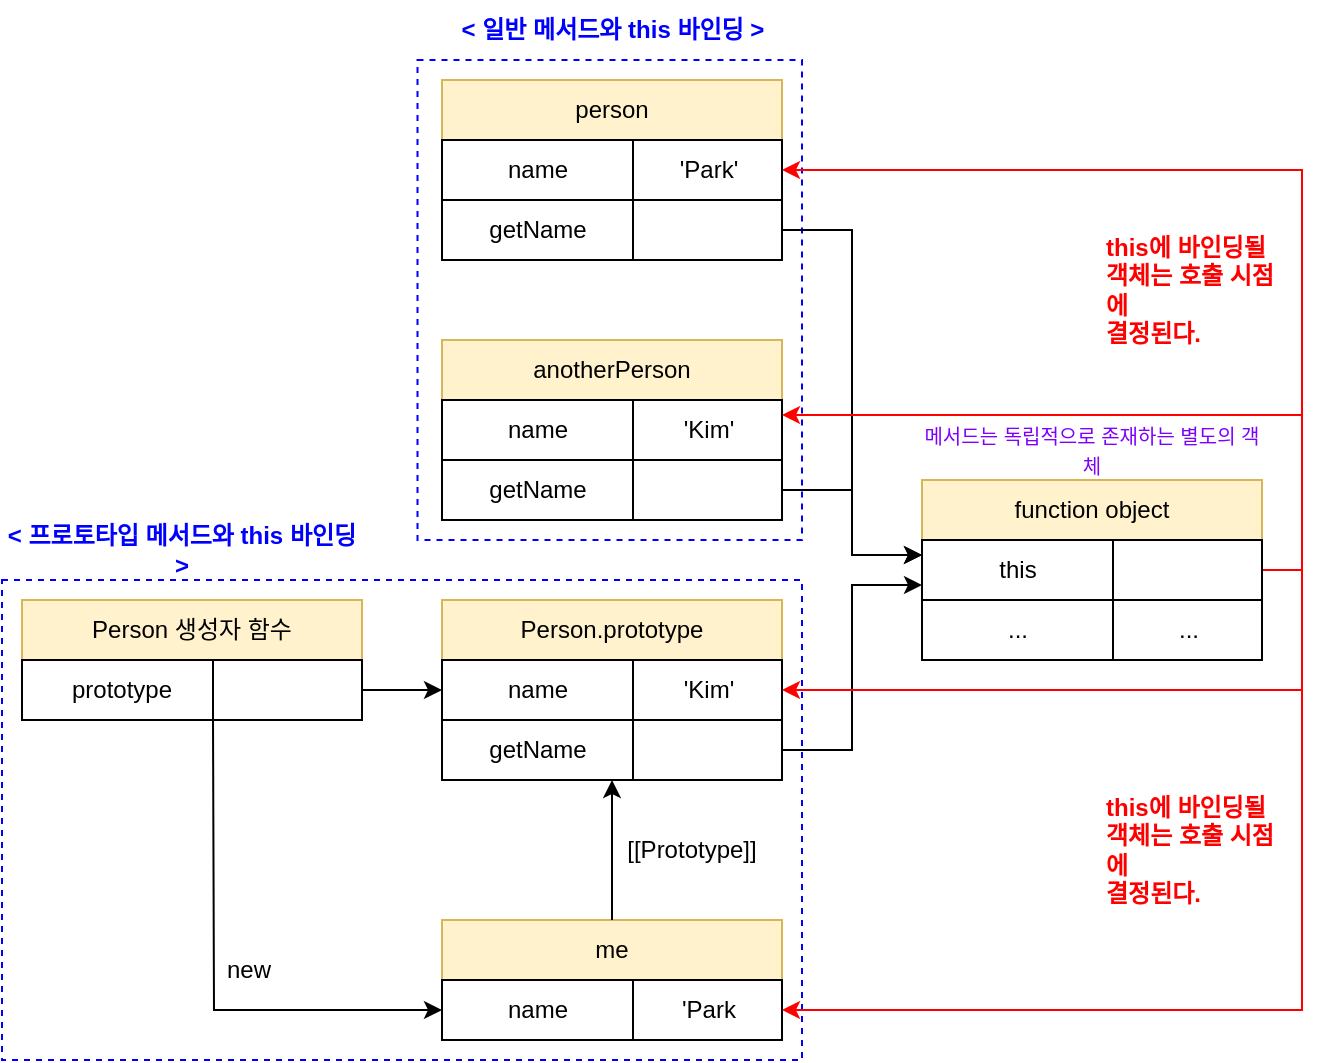 <mxfile version="18.0.1" type="device"><diagram id="erVF9D9u71Z3lUyXBbeb" name="페이지-1"><mxGraphModel dx="683" dy="439" grid="1" gridSize="10" guides="1" tooltips="1" connect="1" arrows="1" fold="1" page="1" pageScale="1" pageWidth="827" pageHeight="1169" math="0" shadow="0"><root><mxCell id="0"/><mxCell id="1" parent="0"/><mxCell id="vSHgcHnMcF6BOCAvZ1Px-53" value="" style="rounded=0;whiteSpace=wrap;html=1;fontColor=#FF0000;dashed=1;strokeColor=#0000FF;" vertex="1" parent="1"><mxGeometry x="100" y="510" width="400" height="240" as="geometry"/></mxCell><mxCell id="vSHgcHnMcF6BOCAvZ1Px-47" value="" style="rounded=0;whiteSpace=wrap;html=1;fontColor=#FF0000;dashed=1;strokeColor=#0000FF;" vertex="1" parent="1"><mxGeometry x="307.75" y="250" width="192.25" height="240" as="geometry"/></mxCell><mxCell id="vSHgcHnMcF6BOCAvZ1Px-1" value="Person 생성자 함수" style="rounded=0;whiteSpace=wrap;html=1;fillColor=#fff2cc;strokeColor=#d6b656;" vertex="1" parent="1"><mxGeometry x="110" y="520" width="170" height="30" as="geometry"/></mxCell><mxCell id="vSHgcHnMcF6BOCAvZ1Px-2" value="prototype" style="rounded=0;whiteSpace=wrap;html=1;" vertex="1" parent="1"><mxGeometry x="110" y="550" width="100" height="30" as="geometry"/></mxCell><mxCell id="vSHgcHnMcF6BOCAvZ1Px-3" value="" style="rounded=0;whiteSpace=wrap;html=1;" vertex="1" parent="1"><mxGeometry x="205.5" y="550" width="74.5" height="30" as="geometry"/></mxCell><mxCell id="vSHgcHnMcF6BOCAvZ1Px-4" value="Person.prototype" style="rounded=0;whiteSpace=wrap;html=1;fillColor=#fff2cc;strokeColor=#d6b656;" vertex="1" parent="1"><mxGeometry x="320" y="520" width="170" height="30" as="geometry"/></mxCell><mxCell id="vSHgcHnMcF6BOCAvZ1Px-5" value="name" style="rounded=0;whiteSpace=wrap;html=1;" vertex="1" parent="1"><mxGeometry x="320" y="550" width="95.5" height="30" as="geometry"/></mxCell><mxCell id="vSHgcHnMcF6BOCAvZ1Px-6" value="'Kim'" style="rounded=0;whiteSpace=wrap;html=1;" vertex="1" parent="1"><mxGeometry x="415.5" y="550" width="74.5" height="30" as="geometry"/></mxCell><mxCell id="vSHgcHnMcF6BOCAvZ1Px-7" value="me" style="rounded=0;whiteSpace=wrap;html=1;fillColor=#fff2cc;strokeColor=#d6b656;" vertex="1" parent="1"><mxGeometry x="320" y="680" width="170" height="30" as="geometry"/></mxCell><mxCell id="vSHgcHnMcF6BOCAvZ1Px-8" value="name" style="rounded=0;whiteSpace=wrap;html=1;" vertex="1" parent="1"><mxGeometry x="320" y="710" width="95.5" height="30" as="geometry"/></mxCell><mxCell id="vSHgcHnMcF6BOCAvZ1Px-9" value="'Park" style="rounded=0;whiteSpace=wrap;html=1;" vertex="1" parent="1"><mxGeometry x="415.5" y="710" width="74.5" height="30" as="geometry"/></mxCell><mxCell id="vSHgcHnMcF6BOCAvZ1Px-10" value="getName" style="rounded=0;whiteSpace=wrap;html=1;" vertex="1" parent="1"><mxGeometry x="320" y="580" width="95.5" height="30" as="geometry"/></mxCell><mxCell id="vSHgcHnMcF6BOCAvZ1Px-49" style="edgeStyle=orthogonalEdgeStyle;rounded=0;orthogonalLoop=1;jettySize=auto;html=1;exitX=1;exitY=0.5;exitDx=0;exitDy=0;entryX=0;entryY=0.75;entryDx=0;entryDy=0;fontColor=#0000FF;strokeColor=#000000;" edge="1" parent="1" source="vSHgcHnMcF6BOCAvZ1Px-11" target="vSHgcHnMcF6BOCAvZ1Px-38"><mxGeometry relative="1" as="geometry"/></mxCell><mxCell id="vSHgcHnMcF6BOCAvZ1Px-11" value="" style="rounded=0;whiteSpace=wrap;html=1;" vertex="1" parent="1"><mxGeometry x="415.5" y="580" width="74.5" height="30" as="geometry"/></mxCell><mxCell id="vSHgcHnMcF6BOCAvZ1Px-12" value="" style="endArrow=classic;html=1;rounded=0;exitX=0.5;exitY=0;exitDx=0;exitDy=0;" edge="1" parent="1" source="vSHgcHnMcF6BOCAvZ1Px-7"><mxGeometry width="50" height="50" relative="1" as="geometry"><mxPoint x="350" y="580" as="sourcePoint"/><mxPoint x="405" y="610" as="targetPoint"/></mxGeometry></mxCell><mxCell id="vSHgcHnMcF6BOCAvZ1Px-13" value="" style="endArrow=classic;html=1;rounded=0;exitX=1;exitY=0.5;exitDx=0;exitDy=0;entryX=0;entryY=0.5;entryDx=0;entryDy=0;" edge="1" parent="1" source="vSHgcHnMcF6BOCAvZ1Px-3" target="vSHgcHnMcF6BOCAvZ1Px-5"><mxGeometry width="50" height="50" relative="1" as="geometry"><mxPoint x="180" y="550" as="sourcePoint"/><mxPoint x="230" y="500" as="targetPoint"/></mxGeometry></mxCell><mxCell id="vSHgcHnMcF6BOCAvZ1Px-14" value="[[Prototype]]" style="text;html=1;strokeColor=none;fillColor=none;align=center;verticalAlign=middle;whiteSpace=wrap;rounded=0;" vertex="1" parent="1"><mxGeometry x="410" y="630" width="70" height="30" as="geometry"/></mxCell><mxCell id="vSHgcHnMcF6BOCAvZ1Px-16" value="new" style="text;html=1;strokeColor=none;fillColor=none;align=center;verticalAlign=middle;whiteSpace=wrap;rounded=0;" vertex="1" parent="1"><mxGeometry x="205.5" y="690" width="34.5" height="30" as="geometry"/></mxCell><mxCell id="vSHgcHnMcF6BOCAvZ1Px-24" value="" style="endArrow=classic;html=1;rounded=0;fontColor=#3333FF;entryX=0;entryY=0.5;entryDx=0;entryDy=0;exitX=0;exitY=1;exitDx=0;exitDy=0;" edge="1" parent="1" source="vSHgcHnMcF6BOCAvZ1Px-3" target="vSHgcHnMcF6BOCAvZ1Px-8"><mxGeometry width="50" height="50" relative="1" as="geometry"><mxPoint x="135.5" y="640" as="sourcePoint"/><mxPoint x="370" y="540" as="targetPoint"/><Array as="points"><mxPoint x="206" y="725"/></Array></mxGeometry></mxCell><mxCell id="vSHgcHnMcF6BOCAvZ1Px-27" value="anotherPerson" style="rounded=0;whiteSpace=wrap;html=1;fillColor=#fff2cc;strokeColor=#d6b656;" vertex="1" parent="1"><mxGeometry x="320" y="390" width="170" height="30" as="geometry"/></mxCell><mxCell id="vSHgcHnMcF6BOCAvZ1Px-28" value="name" style="rounded=0;whiteSpace=wrap;html=1;" vertex="1" parent="1"><mxGeometry x="320" y="420" width="95.5" height="30" as="geometry"/></mxCell><mxCell id="vSHgcHnMcF6BOCAvZ1Px-29" value="'Kim'" style="rounded=0;whiteSpace=wrap;html=1;" vertex="1" parent="1"><mxGeometry x="415.5" y="420" width="74.5" height="30" as="geometry"/></mxCell><mxCell id="vSHgcHnMcF6BOCAvZ1Px-30" value="getName" style="rounded=0;whiteSpace=wrap;html=1;" vertex="1" parent="1"><mxGeometry x="320" y="450" width="95.5" height="30" as="geometry"/></mxCell><mxCell id="vSHgcHnMcF6BOCAvZ1Px-43" style="edgeStyle=orthogonalEdgeStyle;rounded=0;orthogonalLoop=1;jettySize=auto;html=1;exitX=1;exitY=0.5;exitDx=0;exitDy=0;entryX=0;entryY=0.25;entryDx=0;entryDy=0;" edge="1" parent="1" source="vSHgcHnMcF6BOCAvZ1Px-31" target="vSHgcHnMcF6BOCAvZ1Px-38"><mxGeometry relative="1" as="geometry"/></mxCell><mxCell id="vSHgcHnMcF6BOCAvZ1Px-31" value="" style="rounded=0;whiteSpace=wrap;html=1;" vertex="1" parent="1"><mxGeometry x="415.5" y="450" width="74.5" height="30" as="geometry"/></mxCell><mxCell id="vSHgcHnMcF6BOCAvZ1Px-32" value="person" style="rounded=0;whiteSpace=wrap;html=1;fillColor=#fff2cc;strokeColor=#d6b656;" vertex="1" parent="1"><mxGeometry x="320" y="260" width="170" height="30" as="geometry"/></mxCell><mxCell id="vSHgcHnMcF6BOCAvZ1Px-33" value="name" style="rounded=0;whiteSpace=wrap;html=1;" vertex="1" parent="1"><mxGeometry x="320" y="290" width="95.5" height="30" as="geometry"/></mxCell><mxCell id="vSHgcHnMcF6BOCAvZ1Px-34" value="'Park'" style="rounded=0;whiteSpace=wrap;html=1;" vertex="1" parent="1"><mxGeometry x="415.5" y="290" width="74.5" height="30" as="geometry"/></mxCell><mxCell id="vSHgcHnMcF6BOCAvZ1Px-35" value="getName" style="rounded=0;whiteSpace=wrap;html=1;" vertex="1" parent="1"><mxGeometry x="320" y="320" width="95.5" height="30" as="geometry"/></mxCell><mxCell id="vSHgcHnMcF6BOCAvZ1Px-42" style="edgeStyle=orthogonalEdgeStyle;rounded=0;orthogonalLoop=1;jettySize=auto;html=1;exitX=1;exitY=0.5;exitDx=0;exitDy=0;entryX=0;entryY=0.25;entryDx=0;entryDy=0;" edge="1" parent="1" source="vSHgcHnMcF6BOCAvZ1Px-36" target="vSHgcHnMcF6BOCAvZ1Px-38"><mxGeometry relative="1" as="geometry"/></mxCell><mxCell id="vSHgcHnMcF6BOCAvZ1Px-36" value="" style="rounded=0;whiteSpace=wrap;html=1;" vertex="1" parent="1"><mxGeometry x="415.5" y="320" width="74.5" height="30" as="geometry"/></mxCell><mxCell id="vSHgcHnMcF6BOCAvZ1Px-37" value="function object" style="rounded=0;whiteSpace=wrap;html=1;fillColor=#fff2cc;strokeColor=#d6b656;" vertex="1" parent="1"><mxGeometry x="560" y="460" width="170" height="30" as="geometry"/></mxCell><mxCell id="vSHgcHnMcF6BOCAvZ1Px-38" value="this" style="rounded=0;whiteSpace=wrap;html=1;" vertex="1" parent="1"><mxGeometry x="560" y="490" width="95.5" height="30" as="geometry"/></mxCell><mxCell id="vSHgcHnMcF6BOCAvZ1Px-44" style="edgeStyle=orthogonalEdgeStyle;rounded=0;orthogonalLoop=1;jettySize=auto;html=1;exitX=1;exitY=0.5;exitDx=0;exitDy=0;entryX=1;entryY=0.5;entryDx=0;entryDy=0;fillColor=#f8cecc;strokeColor=#FF0000;" edge="1" parent="1" source="vSHgcHnMcF6BOCAvZ1Px-39" target="vSHgcHnMcF6BOCAvZ1Px-34"><mxGeometry relative="1" as="geometry"/></mxCell><mxCell id="vSHgcHnMcF6BOCAvZ1Px-45" style="edgeStyle=orthogonalEdgeStyle;rounded=0;orthogonalLoop=1;jettySize=auto;html=1;exitX=1;exitY=0.5;exitDx=0;exitDy=0;entryX=1;entryY=0.25;entryDx=0;entryDy=0;strokeColor=#FF0000;" edge="1" parent="1" source="vSHgcHnMcF6BOCAvZ1Px-39" target="vSHgcHnMcF6BOCAvZ1Px-29"><mxGeometry relative="1" as="geometry"/></mxCell><mxCell id="vSHgcHnMcF6BOCAvZ1Px-50" style="edgeStyle=orthogonalEdgeStyle;rounded=0;orthogonalLoop=1;jettySize=auto;html=1;exitX=1;exitY=0.5;exitDx=0;exitDy=0;entryX=1;entryY=0.5;entryDx=0;entryDy=0;fontColor=#0000FF;strokeColor=#FF0000;" edge="1" parent="1" source="vSHgcHnMcF6BOCAvZ1Px-39" target="vSHgcHnMcF6BOCAvZ1Px-6"><mxGeometry relative="1" as="geometry"/></mxCell><mxCell id="vSHgcHnMcF6BOCAvZ1Px-51" style="edgeStyle=orthogonalEdgeStyle;rounded=0;orthogonalLoop=1;jettySize=auto;html=1;exitX=1;exitY=0.5;exitDx=0;exitDy=0;entryX=1;entryY=0.5;entryDx=0;entryDy=0;fontColor=#0000FF;strokeColor=#FF0000;" edge="1" parent="1" source="vSHgcHnMcF6BOCAvZ1Px-39" target="vSHgcHnMcF6BOCAvZ1Px-9"><mxGeometry relative="1" as="geometry"/></mxCell><mxCell id="vSHgcHnMcF6BOCAvZ1Px-39" value="" style="rounded=0;whiteSpace=wrap;html=1;" vertex="1" parent="1"><mxGeometry x="655.5" y="490" width="74.5" height="30" as="geometry"/></mxCell><mxCell id="vSHgcHnMcF6BOCAvZ1Px-40" value="..." style="rounded=0;whiteSpace=wrap;html=1;" vertex="1" parent="1"><mxGeometry x="560" y="520" width="95.5" height="30" as="geometry"/></mxCell><mxCell id="vSHgcHnMcF6BOCAvZ1Px-41" value="..." style="rounded=0;whiteSpace=wrap;html=1;" vertex="1" parent="1"><mxGeometry x="655.5" y="520" width="74.5" height="30" as="geometry"/></mxCell><mxCell id="vSHgcHnMcF6BOCAvZ1Px-46" value="&lt;div style=&quot;text-align: left;&quot;&gt;&lt;span style=&quot;background-color: initial;&quot;&gt;&lt;font color=&quot;#ff0000&quot;&gt;&lt;b&gt;this에 바인딩될&lt;/b&gt;&lt;/font&gt;&lt;/span&gt;&lt;/div&gt;&lt;div style=&quot;text-align: left;&quot;&gt;&lt;span style=&quot;background-color: initial;&quot;&gt;&lt;font color=&quot;#ff0000&quot;&gt;&lt;b&gt;객체는 호출 시점에&lt;/b&gt;&lt;/font&gt;&lt;/span&gt;&lt;/div&gt;&lt;div style=&quot;text-align: left;&quot;&gt;&lt;span style=&quot;background-color: initial;&quot;&gt;&lt;font color=&quot;#ff0000&quot;&gt;&lt;b&gt;결정된다.&lt;/b&gt;&lt;/font&gt;&lt;/span&gt;&lt;/div&gt;" style="text;html=1;strokeColor=none;fillColor=none;align=center;verticalAlign=middle;whiteSpace=wrap;rounded=0;" vertex="1" parent="1"><mxGeometry x="650.5" y="350" width="95.75" height="30" as="geometry"/></mxCell><mxCell id="vSHgcHnMcF6BOCAvZ1Px-48" value="&lt;font color=&quot;#0000ff&quot;&gt;&lt;b&gt;&amp;lt; 일반 메서드와 this 바인딩 &amp;gt;&lt;/b&gt;&lt;/font&gt;" style="text;html=1;strokeColor=none;fillColor=none;align=center;verticalAlign=middle;whiteSpace=wrap;rounded=0;dashed=1;fontColor=#FF0000;" vertex="1" parent="1"><mxGeometry x="326.74" y="220" width="156.53" height="30" as="geometry"/></mxCell><mxCell id="vSHgcHnMcF6BOCAvZ1Px-52" value="&lt;div style=&quot;text-align: left;&quot;&gt;&lt;span style=&quot;background-color: initial;&quot;&gt;&lt;font color=&quot;#ff0000&quot;&gt;&lt;b&gt;this에 바인딩될&lt;/b&gt;&lt;/font&gt;&lt;/span&gt;&lt;/div&gt;&lt;div style=&quot;text-align: left;&quot;&gt;&lt;span style=&quot;background-color: initial;&quot;&gt;&lt;font color=&quot;#ff0000&quot;&gt;&lt;b&gt;객체는 호출 시점에&lt;/b&gt;&lt;/font&gt;&lt;/span&gt;&lt;/div&gt;&lt;div style=&quot;text-align: left;&quot;&gt;&lt;span style=&quot;background-color: initial;&quot;&gt;&lt;font color=&quot;#ff0000&quot;&gt;&lt;b&gt;결정된다.&lt;/b&gt;&lt;/font&gt;&lt;/span&gt;&lt;/div&gt;" style="text;html=1;strokeColor=none;fillColor=none;align=center;verticalAlign=middle;whiteSpace=wrap;rounded=0;" vertex="1" parent="1"><mxGeometry x="650.5" y="630" width="95.75" height="30" as="geometry"/></mxCell><mxCell id="vSHgcHnMcF6BOCAvZ1Px-54" value="&lt;font color=&quot;#0000ff&quot;&gt;&lt;b&gt;&amp;lt; 프로토타입 메서드와 this 바인딩 &amp;gt;&lt;/b&gt;&lt;/font&gt;" style="text;html=1;strokeColor=none;fillColor=none;align=center;verticalAlign=middle;whiteSpace=wrap;rounded=0;dashed=1;fontColor=#FF0000;" vertex="1" parent="1"><mxGeometry x="100" y="480" width="180" height="30" as="geometry"/></mxCell><mxCell id="vSHgcHnMcF6BOCAvZ1Px-55" value="&lt;font color=&quot;#7f00ff&quot; style=&quot;font-size: 10px;&quot;&gt;메서드는 독립적으로 존재하는 별도의 객체&lt;/font&gt;" style="text;html=1;strokeColor=none;fillColor=none;align=center;verticalAlign=middle;whiteSpace=wrap;rounded=0;dashed=1;fontColor=#0000FF;" vertex="1" parent="1"><mxGeometry x="560" y="430" width="170" height="30" as="geometry"/></mxCell></root></mxGraphModel></diagram></mxfile>